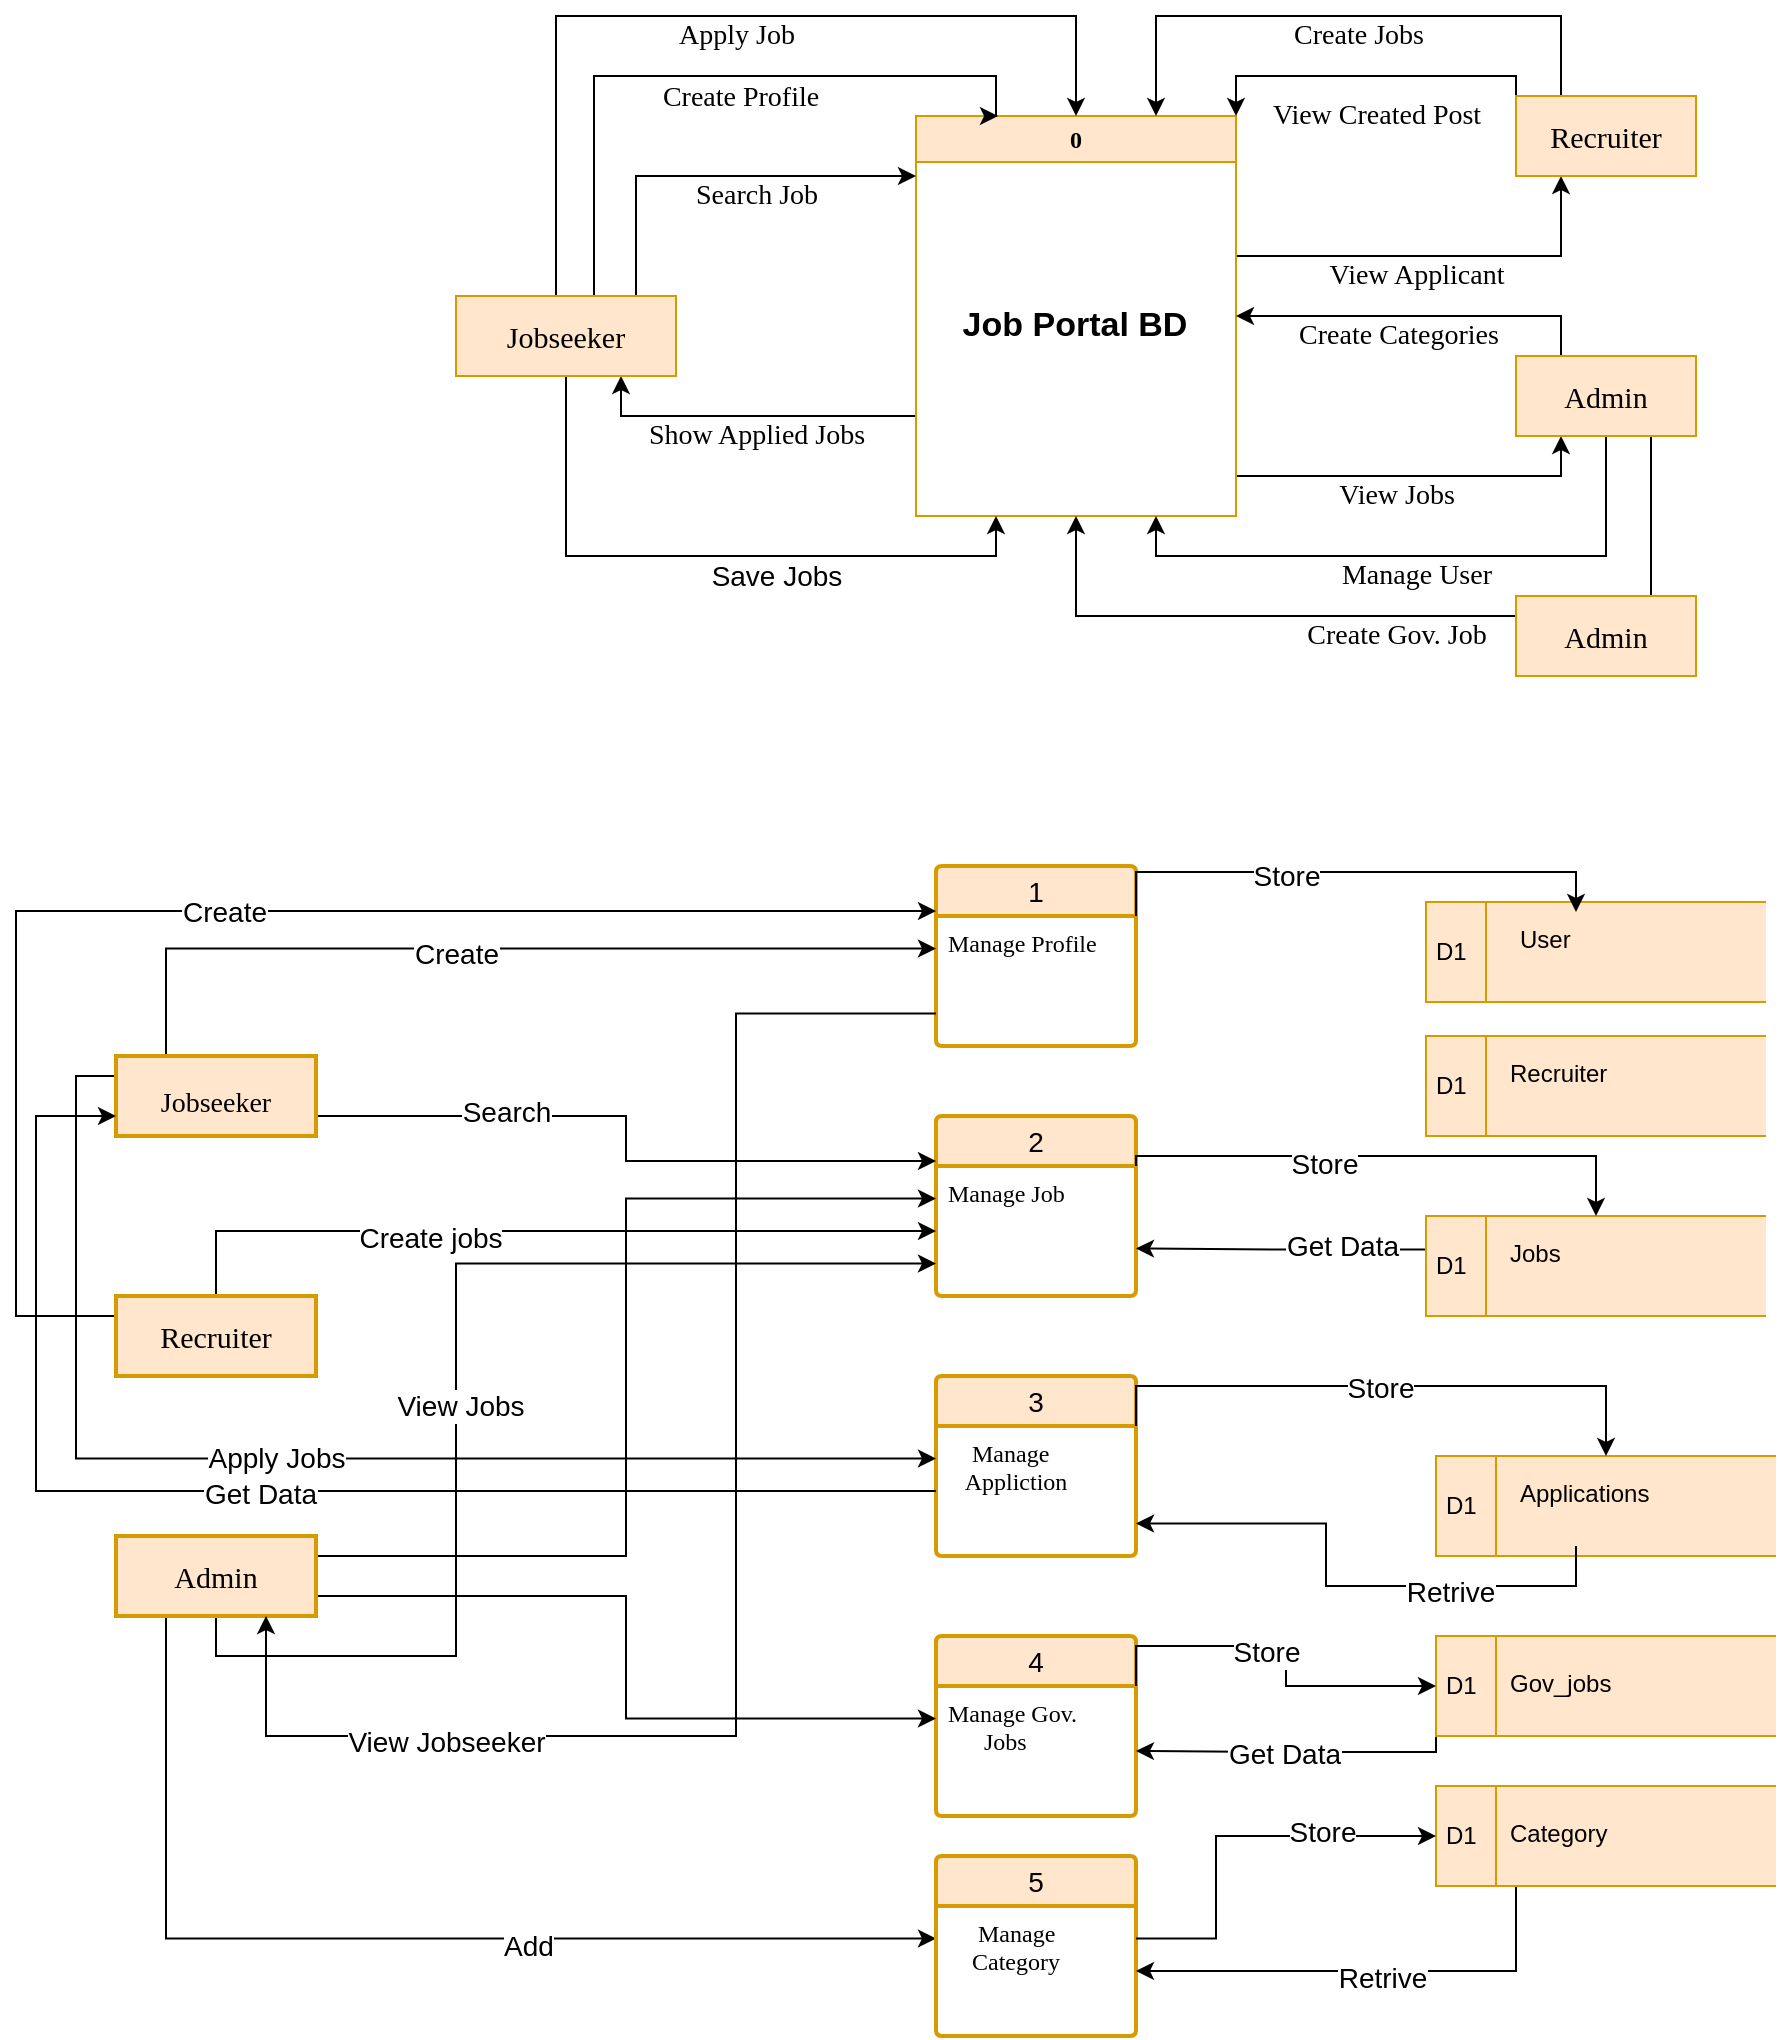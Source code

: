 <mxfile version="24.4.0" type="github">
  <diagram name="Page-1" id="JDeU1fKOWqd_0nVfCLQT">
    <mxGraphModel dx="1900" dy="538" grid="1" gridSize="10" guides="1" tooltips="1" connect="1" arrows="1" fold="1" page="1" pageScale="1" pageWidth="850" pageHeight="1100" background="#ffffff" math="0" shadow="0">
      <root>
        <mxCell id="0" />
        <mxCell id="1" parent="0" />
        <mxCell id="kqFVeq-HxjZUtGfvrv-e-17" value="&lt;font face=&quot;Verdana&quot; style=&quot;font-size: 14px;&quot;&gt;Show Applied Jobs&lt;/font&gt;" style="edgeStyle=orthogonalEdgeStyle;rounded=0;orthogonalLoop=1;jettySize=auto;html=1;exitX=0;exitY=0.75;exitDx=0;exitDy=0;entryX=0.75;entryY=1;entryDx=0;entryDy=0;" parent="1" source="kqFVeq-HxjZUtGfvrv-e-1" target="kqFVeq-HxjZUtGfvrv-e-3" edge="1">
          <mxGeometry x="-0.045" y="10" relative="1" as="geometry">
            <Array as="points">
              <mxPoint x="193" y="280" />
            </Array>
            <mxPoint as="offset" />
          </mxGeometry>
        </mxCell>
        <mxCell id="kqFVeq-HxjZUtGfvrv-e-19" value="&lt;font face=&quot;Verdana&quot; style=&quot;font-size: 14px;&quot;&gt;View Applicant&lt;/font&gt;" style="edgeStyle=orthogonalEdgeStyle;rounded=0;orthogonalLoop=1;jettySize=auto;html=1;exitX=1;exitY=0.25;exitDx=0;exitDy=0;entryX=0.25;entryY=1;entryDx=0;entryDy=0;" parent="1" source="kqFVeq-HxjZUtGfvrv-e-1" target="kqFVeq-HxjZUtGfvrv-e-5" edge="1">
          <mxGeometry x="-0.011" y="-10" relative="1" as="geometry">
            <Array as="points">
              <mxPoint x="500" y="200" />
              <mxPoint x="663" y="200" />
            </Array>
            <mxPoint as="offset" />
          </mxGeometry>
        </mxCell>
        <mxCell id="kqFVeq-HxjZUtGfvrv-e-21" value="&lt;font style=&quot;font-size: 14px;&quot; face=&quot;Verdana&quot;&gt;View Jobs&lt;br&gt;&lt;/font&gt;" style="edgeStyle=orthogonalEdgeStyle;rounded=0;orthogonalLoop=1;jettySize=auto;html=1;exitX=1;exitY=0.75;exitDx=0;exitDy=0;entryX=0.25;entryY=1;entryDx=0;entryDy=0;" parent="1" source="kqFVeq-HxjZUtGfvrv-e-1" target="kqFVeq-HxjZUtGfvrv-e-6" edge="1">
          <mxGeometry x="0.035" y="-10" relative="1" as="geometry">
            <Array as="points">
              <mxPoint x="500" y="310" />
              <mxPoint x="663" y="310" />
            </Array>
            <mxPoint as="offset" />
          </mxGeometry>
        </mxCell>
        <mxCell id="kqFVeq-HxjZUtGfvrv-e-1" value="0" style="swimlane;whiteSpace=wrap;html=1;fontFamily=Verdana;fillColor=#ffe6cc;strokeColor=#d79b00;" parent="1" vertex="1">
          <mxGeometry x="340" y="130" width="160" height="200" as="geometry">
            <mxRectangle x="340" y="130" width="50" height="30" as="alternateBounds" />
          </mxGeometry>
        </mxCell>
        <mxCell id="kqFVeq-HxjZUtGfvrv-e-2" value="&lt;h2&gt;&lt;b style=&quot;font-size: 17px;&quot;&gt;Job Portal BD&lt;/b&gt;&lt;/h2&gt;" style="text;html=1;align=center;verticalAlign=middle;resizable=0;points=[];autosize=1;strokeColor=none;fillColor=none;" parent="kqFVeq-HxjZUtGfvrv-e-1" vertex="1">
          <mxGeometry x="4" y="74" width="150" height="60" as="geometry" />
        </mxCell>
        <mxCell id="kqFVeq-HxjZUtGfvrv-e-10" value="&lt;font face=&quot;Verdana&quot; style=&quot;font-size: 14px;&quot;&gt;Apply Job&lt;/font&gt;" style="edgeStyle=orthogonalEdgeStyle;rounded=0;orthogonalLoop=1;jettySize=auto;html=1;exitX=0.5;exitY=0;exitDx=0;exitDy=0;entryX=0.5;entryY=0;entryDx=0;entryDy=0;" parent="1" source="kqFVeq-HxjZUtGfvrv-e-3" target="kqFVeq-HxjZUtGfvrv-e-1" edge="1">
          <mxGeometry x="0.033" y="-10" relative="1" as="geometry">
            <Array as="points">
              <mxPoint x="160" y="220" />
              <mxPoint x="160" y="80" />
              <mxPoint x="420" y="80" />
            </Array>
            <mxPoint as="offset" />
          </mxGeometry>
        </mxCell>
        <mxCell id="kqFVeq-HxjZUtGfvrv-e-11" value="&lt;font face=&quot;Verdana&quot;&gt;Create Profile&lt;/font&gt;" style="edgeStyle=orthogonalEdgeStyle;rounded=0;orthogonalLoop=1;jettySize=auto;html=1;exitX=0.75;exitY=0;exitDx=0;exitDy=0;entryX=0.25;entryY=0;entryDx=0;entryDy=0;fontSize=14;" parent="1" edge="1">
          <mxGeometry x="0.136" y="-10" relative="1" as="geometry">
            <mxPoint x="193.5" y="220" as="sourcePoint" />
            <mxPoint x="381" y="130" as="targetPoint" />
            <Array as="points">
              <mxPoint x="179" y="220" />
              <mxPoint x="179" y="110" />
              <mxPoint x="380" y="110" />
            </Array>
            <mxPoint as="offset" />
          </mxGeometry>
        </mxCell>
        <mxCell id="kqFVeq-HxjZUtGfvrv-e-12" value="&lt;font face=&quot;Verdana&quot; style=&quot;font-size: 14px;&quot;&gt;Search Job&lt;/font&gt;" style="edgeStyle=orthogonalEdgeStyle;rounded=0;orthogonalLoop=1;jettySize=auto;html=1;exitX=1;exitY=0.25;exitDx=0;exitDy=0;" parent="1" source="kqFVeq-HxjZUtGfvrv-e-3" edge="1">
          <mxGeometry x="0.304" y="-10" relative="1" as="geometry">
            <mxPoint x="340" y="160" as="targetPoint" />
            <Array as="points">
              <mxPoint x="200" y="230" />
              <mxPoint x="200" y="160" />
              <mxPoint x="340" y="160" />
            </Array>
            <mxPoint as="offset" />
          </mxGeometry>
        </mxCell>
        <mxCell id="kqFVeq-HxjZUtGfvrv-e-23" value="&lt;font style=&quot;font-size: 14px;&quot;&gt;Save Jobs&lt;/font&gt;" style="edgeStyle=orthogonalEdgeStyle;rounded=0;orthogonalLoop=1;jettySize=auto;html=1;exitX=0.5;exitY=1;exitDx=0;exitDy=0;entryX=0.25;entryY=1;entryDx=0;entryDy=0;" parent="1" source="kqFVeq-HxjZUtGfvrv-e-3" target="kqFVeq-HxjZUtGfvrv-e-1" edge="1">
          <mxGeometry x="0.2" y="-10" relative="1" as="geometry">
            <Array as="points">
              <mxPoint x="165" y="350" />
              <mxPoint x="380" y="350" />
            </Array>
            <mxPoint as="offset" />
          </mxGeometry>
        </mxCell>
        <mxCell id="kqFVeq-HxjZUtGfvrv-e-3" value="&lt;font face=&quot;Verdana&quot; style=&quot;font-size: 15px;&quot;&gt;Jobseeker&lt;/font&gt;" style="rounded=0;whiteSpace=wrap;html=1;fillColor=#ffe6cc;strokeColor=#d79b00;" parent="1" vertex="1">
          <mxGeometry x="110" y="220" width="110" height="40" as="geometry" />
        </mxCell>
        <mxCell id="kqFVeq-HxjZUtGfvrv-e-18" value="&lt;font face=&quot;Verdana&quot; style=&quot;font-size: 14px;&quot;&gt;Create Jobs&lt;/font&gt;" style="edgeStyle=orthogonalEdgeStyle;rounded=0;orthogonalLoop=1;jettySize=auto;html=1;exitX=0.25;exitY=0;exitDx=0;exitDy=0;entryX=0.75;entryY=0;entryDx=0;entryDy=0;" parent="1" source="kqFVeq-HxjZUtGfvrv-e-5" target="kqFVeq-HxjZUtGfvrv-e-1" edge="1">
          <mxGeometry x="-0.026" y="10" relative="1" as="geometry">
            <Array as="points">
              <mxPoint x="663" y="80" />
              <mxPoint x="460" y="80" />
            </Array>
            <mxPoint x="1" as="offset" />
          </mxGeometry>
        </mxCell>
        <mxCell id="kqFVeq-HxjZUtGfvrv-e-28" value="&lt;font style=&quot;font-size: 14px;&quot; face=&quot;Verdana&quot;&gt;View Created Post&lt;/font&gt;" style="edgeStyle=orthogonalEdgeStyle;rounded=0;orthogonalLoop=1;jettySize=auto;html=1;exitX=0;exitY=0.5;exitDx=0;exitDy=0;entryX=1;entryY=0;entryDx=0;entryDy=0;" parent="1" source="kqFVeq-HxjZUtGfvrv-e-5" target="kqFVeq-HxjZUtGfvrv-e-1" edge="1">
          <mxGeometry x="0.053" y="20" relative="1" as="geometry">
            <Array as="points">
              <mxPoint x="640" y="110" />
              <mxPoint x="500" y="110" />
            </Array>
            <mxPoint as="offset" />
          </mxGeometry>
        </mxCell>
        <mxCell id="kqFVeq-HxjZUtGfvrv-e-5" value="&lt;font face=&quot;Verdana&quot; style=&quot;font-size: 15px;&quot;&gt;Recruiter&lt;/font&gt;" style="rounded=0;whiteSpace=wrap;html=1;fillColor=#ffe6cc;strokeColor=#d79b00;" parent="1" vertex="1">
          <mxGeometry x="640" y="120" width="90" height="40" as="geometry" />
        </mxCell>
        <mxCell id="kqFVeq-HxjZUtGfvrv-e-20" value="&lt;font face=&quot;Verdana&quot; style=&quot;font-size: 14px;&quot;&gt;Create Categories&lt;/font&gt;" style="edgeStyle=orthogonalEdgeStyle;rounded=0;orthogonalLoop=1;jettySize=auto;html=1;exitX=0.25;exitY=0;exitDx=0;exitDy=0;entryX=1;entryY=0.5;entryDx=0;entryDy=0;" parent="1" source="kqFVeq-HxjZUtGfvrv-e-6" target="kqFVeq-HxjZUtGfvrv-e-1" edge="1">
          <mxGeometry x="0.123" y="10" relative="1" as="geometry">
            <mxPoint x="1" as="offset" />
          </mxGeometry>
        </mxCell>
        <mxCell id="kqFVeq-HxjZUtGfvrv-e-22" value="&lt;font face=&quot;Verdana&quot; style=&quot;font-size: 14px;&quot;&gt;Manage User&lt;/font&gt;" style="edgeStyle=orthogonalEdgeStyle;rounded=0;orthogonalLoop=1;jettySize=auto;html=1;exitX=0.5;exitY=1;exitDx=0;exitDy=0;entryX=0.75;entryY=1;entryDx=0;entryDy=0;" parent="1" source="kqFVeq-HxjZUtGfvrv-e-6" target="kqFVeq-HxjZUtGfvrv-e-1" edge="1">
          <mxGeometry x="0.016" y="10" relative="1" as="geometry">
            <Array as="points">
              <mxPoint x="685" y="350" />
              <mxPoint x="460" y="350" />
            </Array>
            <mxPoint as="offset" />
          </mxGeometry>
        </mxCell>
        <mxCell id="kqFVeq-HxjZUtGfvrv-e-29" value="&lt;font face=&quot;Verdana&quot; style=&quot;font-size: 14px;&quot;&gt;Create Gov. Job&lt;/font&gt;" style="edgeStyle=orthogonalEdgeStyle;rounded=0;orthogonalLoop=1;jettySize=auto;html=1;exitX=0.75;exitY=1;exitDx=0;exitDy=0;entryX=0.5;entryY=1;entryDx=0;entryDy=0;" parent="1" source="kqFVeq-HxjZUtGfvrv-e-6" target="kqFVeq-HxjZUtGfvrv-e-1" edge="1">
          <mxGeometry x="0.018" y="10" relative="1" as="geometry">
            <Array as="points">
              <mxPoint x="708" y="380" />
              <mxPoint x="420" y="380" />
            </Array>
            <mxPoint as="offset" />
          </mxGeometry>
        </mxCell>
        <mxCell id="kqFVeq-HxjZUtGfvrv-e-6" value="&lt;font style=&quot;font-size: 15px;&quot; face=&quot;Verdana&quot;&gt;Admin&lt;/font&gt;" style="rounded=0;whiteSpace=wrap;html=1;fillColor=#ffe6cc;strokeColor=#d79b00;" parent="1" vertex="1">
          <mxGeometry x="640" y="250" width="90" height="40" as="geometry" />
        </mxCell>
        <mxCell id="kqFVeq-HxjZUtGfvrv-e-35" value="1" style="swimlane;childLayout=stackLayout;horizontal=1;startSize=25;horizontalStack=0;rounded=1;fontSize=14;fontStyle=0;strokeWidth=2;resizeParent=0;resizeLast=1;shadow=0;dashed=0;align=center;arcSize=4;whiteSpace=wrap;html=1;fillColor=#ffe6cc;strokeColor=#d79b00;" parent="1" vertex="1">
          <mxGeometry x="350" y="505" width="100" height="90" as="geometry" />
        </mxCell>
        <mxCell id="kqFVeq-HxjZUtGfvrv-e-36" value="&lt;div&gt;&lt;font style=&quot;font-size: 12px;&quot; face=&quot;Verdana&quot;&gt;Manage Profile&lt;/font&gt;&lt;/div&gt;" style="align=left;strokeColor=none;fillColor=none;spacingLeft=4;fontSize=12;verticalAlign=top;resizable=0;rotatable=0;part=1;html=1;" parent="kqFVeq-HxjZUtGfvrv-e-35" vertex="1">
          <mxGeometry y="25" width="100" height="65" as="geometry" />
        </mxCell>
        <mxCell id="kqFVeq-HxjZUtGfvrv-e-42" value="2" style="swimlane;childLayout=stackLayout;horizontal=1;startSize=25;horizontalStack=0;rounded=1;fontSize=14;fontStyle=0;strokeWidth=2;resizeParent=0;resizeLast=1;shadow=0;dashed=0;align=center;arcSize=4;whiteSpace=wrap;html=1;fillColor=#ffe6cc;strokeColor=#d79b00;" parent="1" vertex="1">
          <mxGeometry x="350" y="630" width="100" height="90" as="geometry" />
        </mxCell>
        <mxCell id="kqFVeq-HxjZUtGfvrv-e-43" value="&lt;font style=&quot;font-size: 12px;&quot; face=&quot;Verdana&quot;&gt;Manage Job&lt;/font&gt;&lt;div&gt;&lt;br&gt;&lt;/div&gt;" style="align=left;strokeColor=none;fillColor=none;spacingLeft=4;fontSize=12;verticalAlign=top;resizable=0;rotatable=0;part=1;html=1;" parent="kqFVeq-HxjZUtGfvrv-e-42" vertex="1">
          <mxGeometry y="25" width="100" height="65" as="geometry" />
        </mxCell>
        <mxCell id="kqFVeq-HxjZUtGfvrv-e-44" value="3" style="swimlane;childLayout=stackLayout;horizontal=1;startSize=25;horizontalStack=0;rounded=1;fontSize=14;fontStyle=0;strokeWidth=2;resizeParent=0;resizeLast=1;shadow=0;dashed=0;align=center;arcSize=4;whiteSpace=wrap;html=1;fillColor=#ffe6cc;strokeColor=#d79b00;" parent="1" vertex="1">
          <mxGeometry x="350" y="760" width="100" height="90" as="geometry" />
        </mxCell>
        <mxCell id="kqFVeq-HxjZUtGfvrv-e-45" value="&lt;div&gt;&lt;font face=&quot;Verdana&quot;&gt;&amp;nbsp; &amp;nbsp; Manage&lt;/font&gt;&lt;/div&gt;&lt;div&gt;&lt;font face=&quot;Verdana&quot;&gt;&amp;nbsp;&amp;nbsp; Appliction&lt;/font&gt;&lt;/div&gt;" style="align=left;strokeColor=none;fillColor=none;spacingLeft=4;fontSize=12;verticalAlign=top;resizable=0;rotatable=0;part=1;html=1;" parent="kqFVeq-HxjZUtGfvrv-e-44" vertex="1">
          <mxGeometry y="25" width="100" height="65" as="geometry" />
        </mxCell>
        <mxCell id="kqFVeq-HxjZUtGfvrv-e-46" value="4" style="swimlane;childLayout=stackLayout;horizontal=1;startSize=25;horizontalStack=0;rounded=1;fontSize=14;fontStyle=0;strokeWidth=2;resizeParent=0;resizeLast=1;shadow=0;dashed=0;align=center;arcSize=4;whiteSpace=wrap;html=1;fillColor=#ffe6cc;strokeColor=#d79b00;" parent="1" vertex="1">
          <mxGeometry x="350" y="890" width="100" height="90" as="geometry" />
        </mxCell>
        <mxCell id="kqFVeq-HxjZUtGfvrv-e-47" value="&lt;div&gt;&lt;font face=&quot;Verdana&quot;&gt;Manage Gov.&lt;/font&gt;&lt;/div&gt;&lt;div&gt;&lt;font face=&quot;Verdana&quot;&gt;&amp;nbsp;&amp;nbsp;&amp;nbsp;&amp;nbsp;&amp;nbsp; Jobs&lt;br&gt;&lt;/font&gt;&lt;/div&gt;" style="align=left;strokeColor=none;fillColor=none;spacingLeft=4;fontSize=12;verticalAlign=top;resizable=0;rotatable=0;part=1;html=1;" parent="kqFVeq-HxjZUtGfvrv-e-46" vertex="1">
          <mxGeometry y="25" width="100" height="65" as="geometry" />
        </mxCell>
        <mxCell id="kqFVeq-HxjZUtGfvrv-e-61" style="edgeStyle=orthogonalEdgeStyle;rounded=0;orthogonalLoop=1;jettySize=auto;html=1;exitX=1;exitY=0.25;exitDx=0;exitDy=0;entryX=0;entryY=0.25;entryDx=0;entryDy=0;" parent="1" source="kqFVeq-HxjZUtGfvrv-e-50" target="kqFVeq-HxjZUtGfvrv-e-42" edge="1">
          <mxGeometry relative="1" as="geometry">
            <Array as="points">
              <mxPoint x="40" y="630" />
              <mxPoint x="195" y="630" />
              <mxPoint x="195" y="653" />
            </Array>
          </mxGeometry>
        </mxCell>
        <mxCell id="CoUzNabwJxIWGI8wXzt4-2" value="&lt;font style=&quot;font-size: 14px;&quot;&gt;Search&lt;/font&gt;" style="edgeLabel;html=1;align=center;verticalAlign=middle;resizable=0;points=[];" vertex="1" connectable="0" parent="kqFVeq-HxjZUtGfvrv-e-61">
          <mxGeometry x="-0.347" y="2" relative="1" as="geometry">
            <mxPoint as="offset" />
          </mxGeometry>
        </mxCell>
        <mxCell id="kqFVeq-HxjZUtGfvrv-e-63" style="edgeStyle=orthogonalEdgeStyle;rounded=0;orthogonalLoop=1;jettySize=auto;html=1;exitX=0;exitY=0.25;exitDx=0;exitDy=0;entryX=0;entryY=0.25;entryDx=0;entryDy=0;" parent="1" source="kqFVeq-HxjZUtGfvrv-e-50" target="kqFVeq-HxjZUtGfvrv-e-45" edge="1">
          <mxGeometry relative="1" as="geometry" />
        </mxCell>
        <mxCell id="CoUzNabwJxIWGI8wXzt4-8" value="&lt;font style=&quot;font-size: 14px;&quot;&gt;Apply Jobs&lt;/font&gt;" style="edgeLabel;html=1;align=center;verticalAlign=middle;resizable=0;points=[];" vertex="1" connectable="0" parent="kqFVeq-HxjZUtGfvrv-e-63">
          <mxGeometry x="0.345" y="-1" relative="1" as="geometry">
            <mxPoint x="-120" y="-2" as="offset" />
          </mxGeometry>
        </mxCell>
        <mxCell id="kqFVeq-HxjZUtGfvrv-e-66" style="edgeStyle=orthogonalEdgeStyle;rounded=0;orthogonalLoop=1;jettySize=auto;html=1;exitX=0.25;exitY=0;exitDx=0;exitDy=0;entryX=0;entryY=0.25;entryDx=0;entryDy=0;" parent="1" source="kqFVeq-HxjZUtGfvrv-e-50" target="kqFVeq-HxjZUtGfvrv-e-36" edge="1">
          <mxGeometry relative="1" as="geometry" />
        </mxCell>
        <mxCell id="CoUzNabwJxIWGI8wXzt4-1" value="&lt;font style=&quot;font-size: 14px;&quot;&gt;Create&lt;/font&gt;" style="edgeLabel;html=1;align=center;verticalAlign=middle;resizable=0;points=[];" vertex="1" connectable="0" parent="kqFVeq-HxjZUtGfvrv-e-66">
          <mxGeometry x="-0.094" y="-2" relative="1" as="geometry">
            <mxPoint as="offset" />
          </mxGeometry>
        </mxCell>
        <mxCell id="kqFVeq-HxjZUtGfvrv-e-50" value="&lt;font face=&quot;Verdana&quot; style=&quot;font-size: 14px;&quot;&gt;Jobseeker&lt;/font&gt;" style="whiteSpace=wrap;html=1;align=center;labelBackgroundColor=none;labelBorderColor=none;fontSize=14;spacing=20;spacingTop=6;strokeWidth=2;fillColor=#ffe6cc;strokeColor=#d79b00;" parent="1" vertex="1">
          <mxGeometry x="-60" y="600" width="100" height="40" as="geometry" />
        </mxCell>
        <mxCell id="kqFVeq-HxjZUtGfvrv-e-67" value="&lt;font style=&quot;font-size: 14px;&quot;&gt;Create&lt;/font&gt;" style="edgeStyle=orthogonalEdgeStyle;rounded=0;orthogonalLoop=1;jettySize=auto;html=1;exitX=0;exitY=0.25;exitDx=0;exitDy=0;entryX=0;entryY=0.25;entryDx=0;entryDy=0;" parent="1" source="kqFVeq-HxjZUtGfvrv-e-51" target="kqFVeq-HxjZUtGfvrv-e-35" edge="1">
          <mxGeometry relative="1" as="geometry">
            <Array as="points">
              <mxPoint x="-110" y="730" />
              <mxPoint x="-110" y="528" />
            </Array>
          </mxGeometry>
        </mxCell>
        <mxCell id="kqFVeq-HxjZUtGfvrv-e-68" style="edgeStyle=orthogonalEdgeStyle;rounded=0;orthogonalLoop=1;jettySize=auto;html=1;exitX=0.5;exitY=0;exitDx=0;exitDy=0;entryX=0;entryY=0.5;entryDx=0;entryDy=0;" parent="1" source="kqFVeq-HxjZUtGfvrv-e-51" target="kqFVeq-HxjZUtGfvrv-e-43" edge="1">
          <mxGeometry relative="1" as="geometry" />
        </mxCell>
        <mxCell id="CoUzNabwJxIWGI8wXzt4-3" value="&lt;font style=&quot;font-size: 14px;&quot;&gt;Create jobs&lt;/font&gt;" style="edgeLabel;html=1;align=center;verticalAlign=middle;resizable=0;points=[];" vertex="1" connectable="0" parent="kqFVeq-HxjZUtGfvrv-e-68">
          <mxGeometry x="-0.294" y="-2" relative="1" as="geometry">
            <mxPoint x="1" y="1" as="offset" />
          </mxGeometry>
        </mxCell>
        <mxCell id="kqFVeq-HxjZUtGfvrv-e-51" value="&lt;font face=&quot;Verdana&quot; style=&quot;font-size: 15px;&quot;&gt;Recruiter&lt;/font&gt;" style="whiteSpace=wrap;html=1;align=center;strokeWidth=2;fillColor=#ffe6cc;strokeColor=#d79b00;" parent="1" vertex="1">
          <mxGeometry x="-60" y="720" width="100" height="40" as="geometry" />
        </mxCell>
        <mxCell id="kqFVeq-HxjZUtGfvrv-e-52" value="&lt;font style=&quot;font-size: 15px;&quot; face=&quot;Verdana&quot;&gt;Admin&lt;/font&gt;" style="rounded=0;whiteSpace=wrap;html=1;fillColor=#ffe6cc;strokeColor=#d79b00;" parent="1" vertex="1">
          <mxGeometry x="640" y="370" width="90" height="40" as="geometry" />
        </mxCell>
        <mxCell id="kqFVeq-HxjZUtGfvrv-e-64" style="edgeStyle=orthogonalEdgeStyle;rounded=0;orthogonalLoop=1;jettySize=auto;html=1;exitX=1;exitY=0.25;exitDx=0;exitDy=0;entryX=0;entryY=0.25;entryDx=0;entryDy=0;" parent="1" source="kqFVeq-HxjZUtGfvrv-e-53" target="kqFVeq-HxjZUtGfvrv-e-43" edge="1">
          <mxGeometry relative="1" as="geometry" />
        </mxCell>
        <mxCell id="kqFVeq-HxjZUtGfvrv-e-65" style="edgeStyle=orthogonalEdgeStyle;rounded=0;orthogonalLoop=1;jettySize=auto;html=1;exitX=1;exitY=0.5;exitDx=0;exitDy=0;entryX=0;entryY=0.25;entryDx=0;entryDy=0;" parent="1" source="kqFVeq-HxjZUtGfvrv-e-53" target="kqFVeq-HxjZUtGfvrv-e-47" edge="1">
          <mxGeometry relative="1" as="geometry">
            <Array as="points">
              <mxPoint x="40" y="870" />
              <mxPoint x="195" y="870" />
              <mxPoint x="195" y="931" />
            </Array>
          </mxGeometry>
        </mxCell>
        <mxCell id="kqFVeq-HxjZUtGfvrv-e-69" style="edgeStyle=orthogonalEdgeStyle;rounded=0;orthogonalLoop=1;jettySize=auto;html=1;exitX=0.5;exitY=1;exitDx=0;exitDy=0;entryX=0;entryY=0.75;entryDx=0;entryDy=0;" parent="1" source="kqFVeq-HxjZUtGfvrv-e-53" target="kqFVeq-HxjZUtGfvrv-e-43" edge="1">
          <mxGeometry relative="1" as="geometry">
            <Array as="points">
              <mxPoint x="-10" y="900" />
              <mxPoint x="110" y="900" />
              <mxPoint x="110" y="704" />
            </Array>
          </mxGeometry>
        </mxCell>
        <mxCell id="CoUzNabwJxIWGI8wXzt4-4" value="&lt;font style=&quot;font-size: 14px;&quot;&gt;View Jobs&lt;/font&gt;" style="edgeLabel;html=1;align=center;verticalAlign=middle;resizable=0;points=[];" vertex="1" connectable="0" parent="kqFVeq-HxjZUtGfvrv-e-69">
          <mxGeometry x="-0.08" y="-2" relative="1" as="geometry">
            <mxPoint as="offset" />
          </mxGeometry>
        </mxCell>
        <mxCell id="CoUzNabwJxIWGI8wXzt4-19" style="edgeStyle=orthogonalEdgeStyle;rounded=0;orthogonalLoop=1;jettySize=auto;html=1;exitX=0.25;exitY=1;exitDx=0;exitDy=0;entryX=0;entryY=0.25;entryDx=0;entryDy=0;" edge="1" parent="1" source="kqFVeq-HxjZUtGfvrv-e-53" target="CoUzNabwJxIWGI8wXzt4-15">
          <mxGeometry relative="1" as="geometry" />
        </mxCell>
        <mxCell id="CoUzNabwJxIWGI8wXzt4-20" value="Add" style="edgeLabel;html=1;align=center;verticalAlign=middle;resizable=0;points=[];fontSize=14;" vertex="1" connectable="0" parent="CoUzNabwJxIWGI8wXzt4-19">
          <mxGeometry x="0.253" y="-3" relative="1" as="geometry">
            <mxPoint as="offset" />
          </mxGeometry>
        </mxCell>
        <mxCell id="kqFVeq-HxjZUtGfvrv-e-53" value="&lt;font style=&quot;font-size: 15px;&quot; face=&quot;Verdana&quot;&gt;Admin&lt;/font&gt;" style="whiteSpace=wrap;html=1;align=center;strokeWidth=2;fillColor=#ffe6cc;strokeColor=#d79b00;" parent="1" vertex="1">
          <mxGeometry x="-60" y="840" width="100" height="40" as="geometry" />
        </mxCell>
        <mxCell id="h3JAbx57EjIWZjw8-lom-1" value="D1" style="html=1;dashed=0;whiteSpace=wrap;shape=mxgraph.dfd.dataStoreID;align=left;spacingLeft=3;points=[[0,0],[0.5,0],[1,0],[0,0.5],[1,0.5],[0,1],[0.5,1],[1,1]];fillColor=#ffe6cc;strokeColor=#d79b00;" parent="1" vertex="1">
          <mxGeometry x="595" y="523" width="170" height="50" as="geometry" />
        </mxCell>
        <mxCell id="h3JAbx57EjIWZjw8-lom-2" value="&lt;font style=&quot;font-size: 12px;&quot;&gt;User&lt;/font&gt;" style="text;whiteSpace=wrap;html=1;" parent="1" vertex="1">
          <mxGeometry x="640" y="528" width="120" height="40" as="geometry" />
        </mxCell>
        <mxCell id="h3JAbx57EjIWZjw8-lom-7" value="D1" style="html=1;dashed=0;whiteSpace=wrap;shape=mxgraph.dfd.dataStoreID;align=left;spacingLeft=3;points=[[0,0],[0.5,0],[1,0],[0,0.5],[1,0.5],[0,1],[0.5,1],[1,1]];fillColor=#ffe6cc;strokeColor=#d79b00;" parent="1" vertex="1">
          <mxGeometry x="595" y="590" width="170" height="50" as="geometry" />
        </mxCell>
        <mxCell id="h3JAbx57EjIWZjw8-lom-9" value="&lt;font style=&quot;font-size: 12px;&quot;&gt;Recruiter&lt;/font&gt;" style="text;whiteSpace=wrap;html=1;" parent="1" vertex="1">
          <mxGeometry x="635" y="595" width="120" height="40" as="geometry" />
        </mxCell>
        <mxCell id="h3JAbx57EjIWZjw8-lom-10" style="edgeStyle=orthogonalEdgeStyle;rounded=0;orthogonalLoop=1;jettySize=auto;html=1;exitX=1;exitY=0;exitDx=0;exitDy=0;entryX=0.25;entryY=0;entryDx=0;entryDy=0;" parent="1" source="kqFVeq-HxjZUtGfvrv-e-36" target="h3JAbx57EjIWZjw8-lom-2" edge="1">
          <mxGeometry relative="1" as="geometry" />
        </mxCell>
        <mxCell id="CoUzNabwJxIWGI8wXzt4-5" value="&lt;font style=&quot;font-size: 14px;&quot;&gt;Store&lt;/font&gt;" style="edgeLabel;html=1;align=center;verticalAlign=middle;resizable=0;points=[];" vertex="1" connectable="0" parent="h3JAbx57EjIWZjw8-lom-10">
          <mxGeometry x="-0.26" y="-2" relative="1" as="geometry">
            <mxPoint as="offset" />
          </mxGeometry>
        </mxCell>
        <mxCell id="CoUzNabwJxIWGI8wXzt4-45" style="edgeStyle=orthogonalEdgeStyle;rounded=0;orthogonalLoop=1;jettySize=auto;html=1;exitX=0;exitY=0.5;exitDx=0;exitDy=0;entryX=1;entryY=0.5;entryDx=0;entryDy=0;" edge="1" parent="1">
          <mxGeometry relative="1" as="geometry">
            <mxPoint x="595" y="713.75" as="sourcePoint" />
            <mxPoint x="450" y="696.25" as="targetPoint" />
            <Array as="points">
              <mxPoint x="595" y="696.75" />
              <mxPoint x="523" y="696.75" />
            </Array>
          </mxGeometry>
        </mxCell>
        <mxCell id="CoUzNabwJxIWGI8wXzt4-46" value="&lt;font style=&quot;font-size: 14px;&quot;&gt;Get Data&lt;/font&gt;" style="edgeLabel;html=1;align=center;verticalAlign=middle;resizable=0;points=[];" vertex="1" connectable="0" parent="CoUzNabwJxIWGI8wXzt4-45">
          <mxGeometry x="-0.274" y="-2" relative="1" as="geometry">
            <mxPoint as="offset" />
          </mxGeometry>
        </mxCell>
        <mxCell id="h3JAbx57EjIWZjw8-lom-11" value="D1" style="html=1;dashed=0;whiteSpace=wrap;shape=mxgraph.dfd.dataStoreID;align=left;spacingLeft=3;points=[[0,0],[0.5,0],[1,0],[0,0.5],[1,0.5],[0,1],[0.5,1],[1,1]];fillColor=#ffe6cc;strokeColor=#d79b00;" parent="1" vertex="1">
          <mxGeometry x="595" y="680" width="170" height="50" as="geometry" />
        </mxCell>
        <mxCell id="h3JAbx57EjIWZjw8-lom-12" value="Jobs" style="text;whiteSpace=wrap;html=1;" parent="1" vertex="1">
          <mxGeometry x="635" y="685" width="120" height="40" as="geometry" />
        </mxCell>
        <mxCell id="h3JAbx57EjIWZjw8-lom-13" value="D1" style="html=1;dashed=0;whiteSpace=wrap;shape=mxgraph.dfd.dataStoreID;align=left;spacingLeft=3;points=[[0,0],[0.5,0],[1,0],[0,0.5],[1,0.5],[0,1],[0.5,1],[1,1]];fillColor=#ffe6cc;strokeColor=#d79b00;" parent="1" vertex="1">
          <mxGeometry x="600" y="800" width="170" height="50" as="geometry" />
        </mxCell>
        <mxCell id="CoUzNabwJxIWGI8wXzt4-9" style="edgeStyle=orthogonalEdgeStyle;rounded=0;orthogonalLoop=1;jettySize=auto;html=1;exitX=0.25;exitY=1;exitDx=0;exitDy=0;entryX=1;entryY=0.75;entryDx=0;entryDy=0;" edge="1" parent="1" source="h3JAbx57EjIWZjw8-lom-14" target="kqFVeq-HxjZUtGfvrv-e-45">
          <mxGeometry relative="1" as="geometry" />
        </mxCell>
        <mxCell id="CoUzNabwJxIWGI8wXzt4-10" value="&lt;font style=&quot;font-size: 14px;&quot;&gt;Retrive&lt;/font&gt;" style="edgeLabel;html=1;align=center;verticalAlign=middle;resizable=0;points=[];" vertex="1" connectable="0" parent="CoUzNabwJxIWGI8wXzt4-9">
          <mxGeometry x="-0.388" y="3" relative="1" as="geometry">
            <mxPoint as="offset" />
          </mxGeometry>
        </mxCell>
        <mxCell id="h3JAbx57EjIWZjw8-lom-14" value="Applications" style="text;whiteSpace=wrap;html=1;" parent="1" vertex="1">
          <mxGeometry x="640" y="805" width="120" height="40" as="geometry" />
        </mxCell>
        <mxCell id="h3JAbx57EjIWZjw8-lom-15" style="edgeStyle=orthogonalEdgeStyle;rounded=0;orthogonalLoop=1;jettySize=auto;html=1;exitX=1;exitY=0;exitDx=0;exitDy=0;entryX=0.5;entryY=0;entryDx=0;entryDy=0;" parent="1" source="kqFVeq-HxjZUtGfvrv-e-43" target="h3JAbx57EjIWZjw8-lom-11" edge="1">
          <mxGeometry relative="1" as="geometry">
            <Array as="points">
              <mxPoint x="450" y="650" />
              <mxPoint x="680" y="650" />
            </Array>
          </mxGeometry>
        </mxCell>
        <mxCell id="CoUzNabwJxIWGI8wXzt4-44" value="&lt;font style=&quot;font-size: 14px;&quot;&gt;Store&lt;/font&gt;" style="edgeLabel;html=1;align=center;verticalAlign=middle;resizable=0;points=[];" vertex="1" connectable="0" parent="h3JAbx57EjIWZjw8-lom-15">
          <mxGeometry x="-0.253" y="-4" relative="1" as="geometry">
            <mxPoint as="offset" />
          </mxGeometry>
        </mxCell>
        <mxCell id="h3JAbx57EjIWZjw8-lom-16" style="edgeStyle=orthogonalEdgeStyle;rounded=0;orthogonalLoop=1;jettySize=auto;html=1;exitX=1;exitY=0;exitDx=0;exitDy=0;entryX=0.5;entryY=0;entryDx=0;entryDy=0;" parent="1" source="kqFVeq-HxjZUtGfvrv-e-45" target="h3JAbx57EjIWZjw8-lom-13" edge="1">
          <mxGeometry relative="1" as="geometry" />
        </mxCell>
        <mxCell id="CoUzNabwJxIWGI8wXzt4-29" value="&lt;font style=&quot;font-size: 14px;&quot;&gt;Store&lt;/font&gt;" style="edgeLabel;html=1;align=center;verticalAlign=middle;resizable=0;points=[];" vertex="1" connectable="0" parent="h3JAbx57EjIWZjw8-lom-16">
          <mxGeometry x="-0.021" y="-1" relative="1" as="geometry">
            <mxPoint as="offset" />
          </mxGeometry>
        </mxCell>
        <mxCell id="CoUzNabwJxIWGI8wXzt4-6" style="edgeStyle=orthogonalEdgeStyle;rounded=0;orthogonalLoop=1;jettySize=auto;html=1;exitX=0;exitY=0.75;exitDx=0;exitDy=0;entryX=0.75;entryY=1;entryDx=0;entryDy=0;" edge="1" parent="1" source="kqFVeq-HxjZUtGfvrv-e-36" target="kqFVeq-HxjZUtGfvrv-e-53">
          <mxGeometry relative="1" as="geometry">
            <Array as="points">
              <mxPoint x="250" y="579" />
              <mxPoint x="250" y="940" />
              <mxPoint x="15" y="940" />
            </Array>
          </mxGeometry>
        </mxCell>
        <mxCell id="CoUzNabwJxIWGI8wXzt4-7" value="&lt;font style=&quot;font-size: 14px;&quot;&gt;View Jobseeker&lt;/font&gt;" style="edgeLabel;html=1;align=center;verticalAlign=middle;resizable=0;points=[];" vertex="1" connectable="0" parent="CoUzNabwJxIWGI8wXzt4-6">
          <mxGeometry x="0.603" y="3" relative="1" as="geometry">
            <mxPoint as="offset" />
          </mxGeometry>
        </mxCell>
        <mxCell id="CoUzNabwJxIWGI8wXzt4-11" style="edgeStyle=orthogonalEdgeStyle;rounded=0;orthogonalLoop=1;jettySize=auto;html=1;exitX=0;exitY=0.5;exitDx=0;exitDy=0;entryX=0;entryY=0.75;entryDx=0;entryDy=0;" edge="1" parent="1" source="kqFVeq-HxjZUtGfvrv-e-45" target="kqFVeq-HxjZUtGfvrv-e-50">
          <mxGeometry relative="1" as="geometry">
            <Array as="points">
              <mxPoint x="-100" y="818" />
              <mxPoint x="-100" y="630" />
            </Array>
          </mxGeometry>
        </mxCell>
        <mxCell id="CoUzNabwJxIWGI8wXzt4-12" value="&lt;font style=&quot;font-size: 14px;&quot;&gt;Get Data&lt;/font&gt;" style="edgeLabel;html=1;align=center;verticalAlign=middle;resizable=0;points=[];" vertex="1" connectable="0" parent="CoUzNabwJxIWGI8wXzt4-11">
          <mxGeometry x="-0.002" y="1" relative="1" as="geometry">
            <mxPoint as="offset" />
          </mxGeometry>
        </mxCell>
        <mxCell id="CoUzNabwJxIWGI8wXzt4-14" value="5" style="swimlane;childLayout=stackLayout;horizontal=1;startSize=25;horizontalStack=0;rounded=1;fontSize=14;fontStyle=0;strokeWidth=2;resizeParent=0;resizeLast=1;shadow=0;dashed=0;align=center;arcSize=4;whiteSpace=wrap;html=1;fillColor=#ffe6cc;strokeColor=#d79b00;" vertex="1" parent="1">
          <mxGeometry x="350" y="1000" width="100" height="90" as="geometry" />
        </mxCell>
        <mxCell id="CoUzNabwJxIWGI8wXzt4-15" value="&lt;div&gt;&lt;font face=&quot;Verdana&quot;&gt;&amp;nbsp;&amp;nbsp;&amp;nbsp;&amp;nbsp; Manage&amp;nbsp;&lt;/font&gt;&lt;/div&gt;&lt;div&gt;&lt;font face=&quot;Verdana&quot;&gt;&amp;nbsp;&amp;nbsp;&amp;nbsp; Category&lt;br&gt;&lt;/font&gt;&lt;/div&gt;" style="align=left;strokeColor=none;fillColor=none;spacingLeft=4;fontSize=12;verticalAlign=top;resizable=0;rotatable=0;part=1;html=1;" vertex="1" parent="CoUzNabwJxIWGI8wXzt4-14">
          <mxGeometry y="25" width="100" height="65" as="geometry" />
        </mxCell>
        <mxCell id="CoUzNabwJxIWGI8wXzt4-26" style="edgeStyle=orthogonalEdgeStyle;rounded=0;orthogonalLoop=1;jettySize=auto;html=1;exitX=0;exitY=1;exitDx=0;exitDy=0;entryX=1;entryY=0.5;entryDx=0;entryDy=0;" edge="1" parent="1" source="CoUzNabwJxIWGI8wXzt4-22" target="CoUzNabwJxIWGI8wXzt4-15">
          <mxGeometry relative="1" as="geometry">
            <Array as="points">
              <mxPoint x="640" y="1015" />
              <mxPoint x="640" y="1058" />
            </Array>
          </mxGeometry>
        </mxCell>
        <mxCell id="CoUzNabwJxIWGI8wXzt4-28" value="&lt;font style=&quot;font-size: 14px;&quot;&gt;Retrive&lt;/font&gt;" style="edgeLabel;html=1;align=center;verticalAlign=middle;resizable=0;points=[];" vertex="1" connectable="0" parent="CoUzNabwJxIWGI8wXzt4-26">
          <mxGeometry x="0.106" y="3" relative="1" as="geometry">
            <mxPoint x="1" as="offset" />
          </mxGeometry>
        </mxCell>
        <mxCell id="CoUzNabwJxIWGI8wXzt4-22" value="D1" style="html=1;dashed=0;whiteSpace=wrap;shape=mxgraph.dfd.dataStoreID;align=left;spacingLeft=3;points=[[0,0],[0.5,0],[1,0],[0,0.5],[1,0.5],[0,1],[0.5,1],[1,1]];fillColor=#ffe6cc;strokeColor=#d79b00;" vertex="1" parent="1">
          <mxGeometry x="600" y="965" width="170" height="50" as="geometry" />
        </mxCell>
        <mxCell id="CoUzNabwJxIWGI8wXzt4-23" value="Category" style="text;whiteSpace=wrap;html=1;" vertex="1" parent="1">
          <mxGeometry x="635" y="975" width="120" height="40" as="geometry" />
        </mxCell>
        <mxCell id="CoUzNabwJxIWGI8wXzt4-24" style="edgeStyle=orthogonalEdgeStyle;rounded=0;orthogonalLoop=1;jettySize=auto;html=1;exitX=1;exitY=0.25;exitDx=0;exitDy=0;entryX=0;entryY=0.5;entryDx=0;entryDy=0;" edge="1" parent="1" source="CoUzNabwJxIWGI8wXzt4-15" target="CoUzNabwJxIWGI8wXzt4-22">
          <mxGeometry relative="1" as="geometry">
            <Array as="points">
              <mxPoint x="490" y="1041" />
              <mxPoint x="490" y="990" />
            </Array>
          </mxGeometry>
        </mxCell>
        <mxCell id="CoUzNabwJxIWGI8wXzt4-27" value="&lt;font style=&quot;font-size: 14px;&quot;&gt;Store&lt;/font&gt;" style="edgeLabel;html=1;align=center;verticalAlign=middle;resizable=0;points=[];" vertex="1" connectable="0" parent="CoUzNabwJxIWGI8wXzt4-24">
          <mxGeometry x="0.434" y="2" relative="1" as="geometry">
            <mxPoint as="offset" />
          </mxGeometry>
        </mxCell>
        <mxCell id="CoUzNabwJxIWGI8wXzt4-34" value="Category" style="text;whiteSpace=wrap;html=1;" vertex="1" parent="1">
          <mxGeometry x="635" y="900" width="120" height="40" as="geometry" />
        </mxCell>
        <mxCell id="CoUzNabwJxIWGI8wXzt4-41" style="edgeStyle=orthogonalEdgeStyle;rounded=0;orthogonalLoop=1;jettySize=auto;html=1;exitX=0;exitY=1;exitDx=0;exitDy=0;entryX=1;entryY=0.5;entryDx=0;entryDy=0;" edge="1" parent="1" source="CoUzNabwJxIWGI8wXzt4-35" target="kqFVeq-HxjZUtGfvrv-e-47">
          <mxGeometry relative="1" as="geometry">
            <Array as="points">
              <mxPoint x="600" y="948" />
              <mxPoint x="525" y="948" />
            </Array>
          </mxGeometry>
        </mxCell>
        <mxCell id="CoUzNabwJxIWGI8wXzt4-43" value="&lt;font style=&quot;font-size: 14px;&quot;&gt;Get Data&lt;/font&gt;" style="edgeLabel;html=1;align=center;verticalAlign=middle;resizable=0;points=[];" vertex="1" connectable="0" parent="CoUzNabwJxIWGI8wXzt4-41">
          <mxGeometry x="0.063" y="1" relative="1" as="geometry">
            <mxPoint as="offset" />
          </mxGeometry>
        </mxCell>
        <mxCell id="CoUzNabwJxIWGI8wXzt4-35" value="D1" style="html=1;dashed=0;whiteSpace=wrap;shape=mxgraph.dfd.dataStoreID;align=left;spacingLeft=3;points=[[0,0],[0.5,0],[1,0],[0,0.5],[1,0.5],[0,1],[0.5,1],[1,1]];fillColor=#ffe6cc;strokeColor=#d79b00;" vertex="1" parent="1">
          <mxGeometry x="600" y="890" width="170" height="50" as="geometry" />
        </mxCell>
        <mxCell id="CoUzNabwJxIWGI8wXzt4-36" value="Gov_jobs" style="text;whiteSpace=wrap;html=1;" vertex="1" parent="1">
          <mxGeometry x="635" y="900" width="120" height="40" as="geometry" />
        </mxCell>
        <mxCell id="CoUzNabwJxIWGI8wXzt4-38" style="edgeStyle=orthogonalEdgeStyle;rounded=0;orthogonalLoop=1;jettySize=auto;html=1;exitX=1;exitY=0;exitDx=0;exitDy=0;entryX=0;entryY=0.5;entryDx=0;entryDy=0;" edge="1" parent="1" source="kqFVeq-HxjZUtGfvrv-e-47" target="CoUzNabwJxIWGI8wXzt4-35">
          <mxGeometry relative="1" as="geometry" />
        </mxCell>
        <mxCell id="CoUzNabwJxIWGI8wXzt4-42" value="&lt;font style=&quot;font-size: 14px;&quot;&gt;Store&lt;/font&gt;" style="edgeLabel;html=1;align=center;verticalAlign=middle;resizable=0;points=[];" vertex="1" connectable="0" parent="CoUzNabwJxIWGI8wXzt4-38">
          <mxGeometry x="-0.105" y="-3" relative="1" as="geometry">
            <mxPoint as="offset" />
          </mxGeometry>
        </mxCell>
      </root>
    </mxGraphModel>
  </diagram>
</mxfile>
